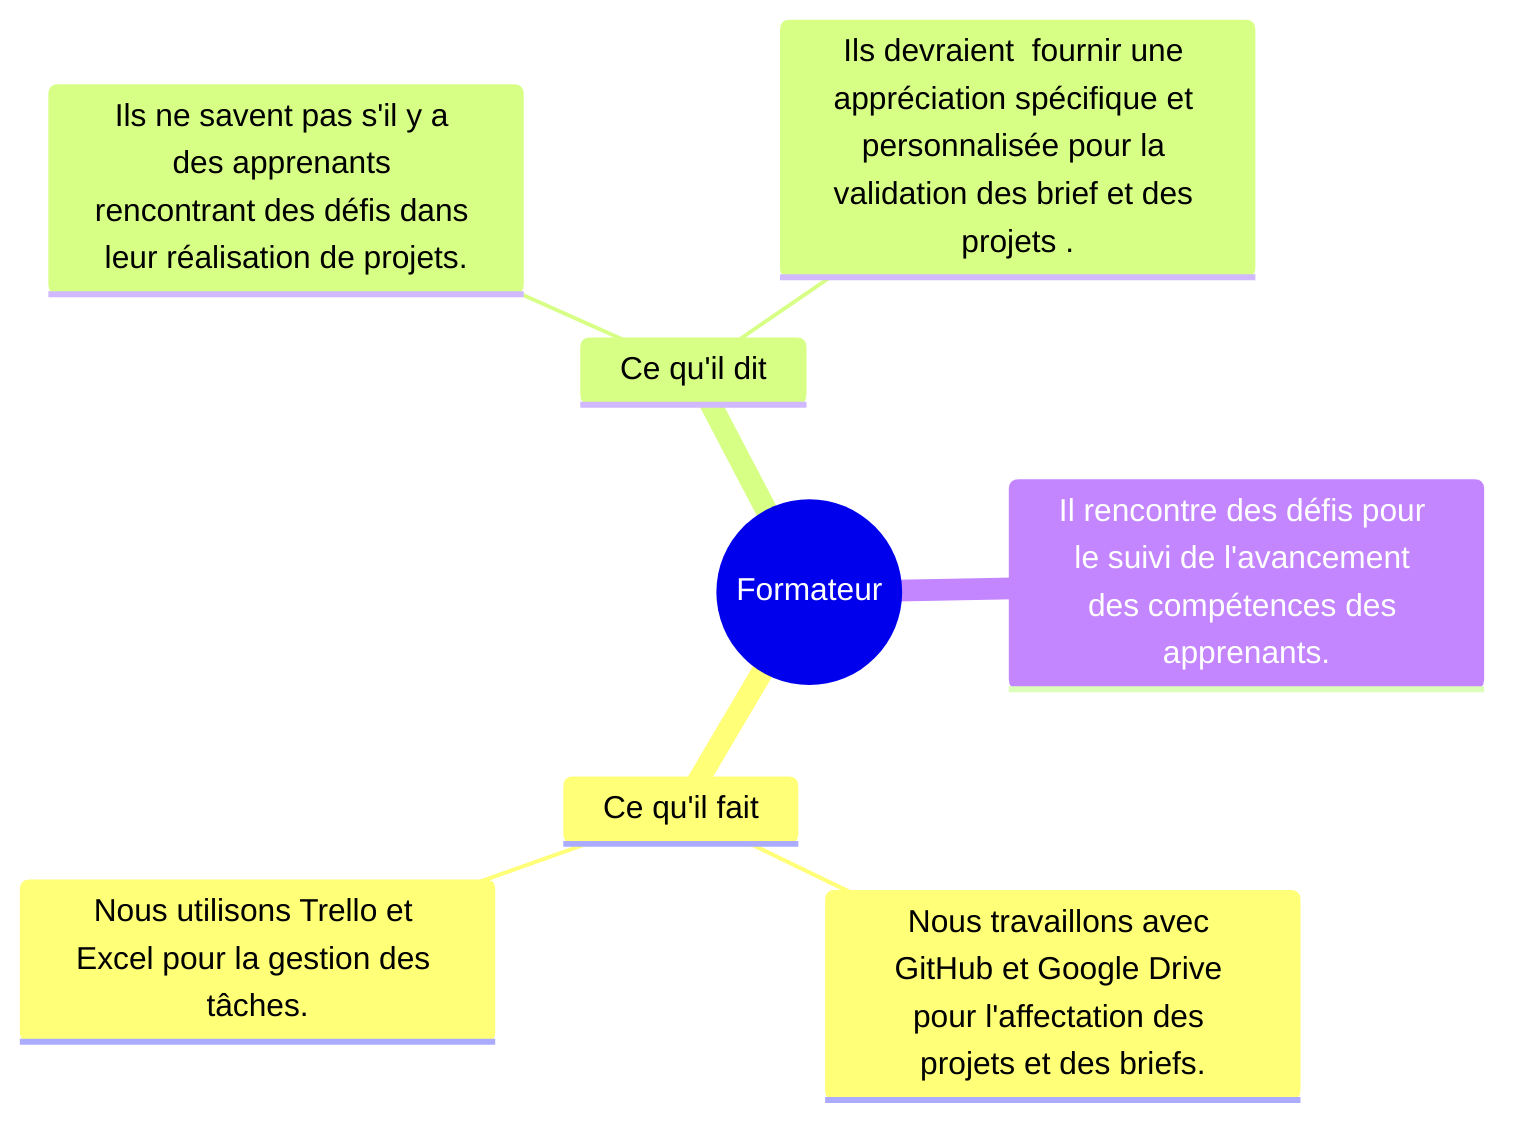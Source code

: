 %% @config(../../../modélisation/mindmap-config.json)
mindmap
 root((Formateur))

    Ce qu'il fait
     Nous travaillons avec GitHub et Google Drive pour l'affectation des projets et des briefs.

     Nous utilisons Trello et Excel pour la gestion des tâches.

    Ce qu'il dit
        Ils ne savent pas s'il y a des apprenants rencontrant des défis dans leur réalisation de projets.
        Ils devraient  fournir une appréciation spécifique et personnalisée pour la validation des brief et des projets .
    Il rencontre des défis pour le suivi de l'avancement des compétences des apprenants.